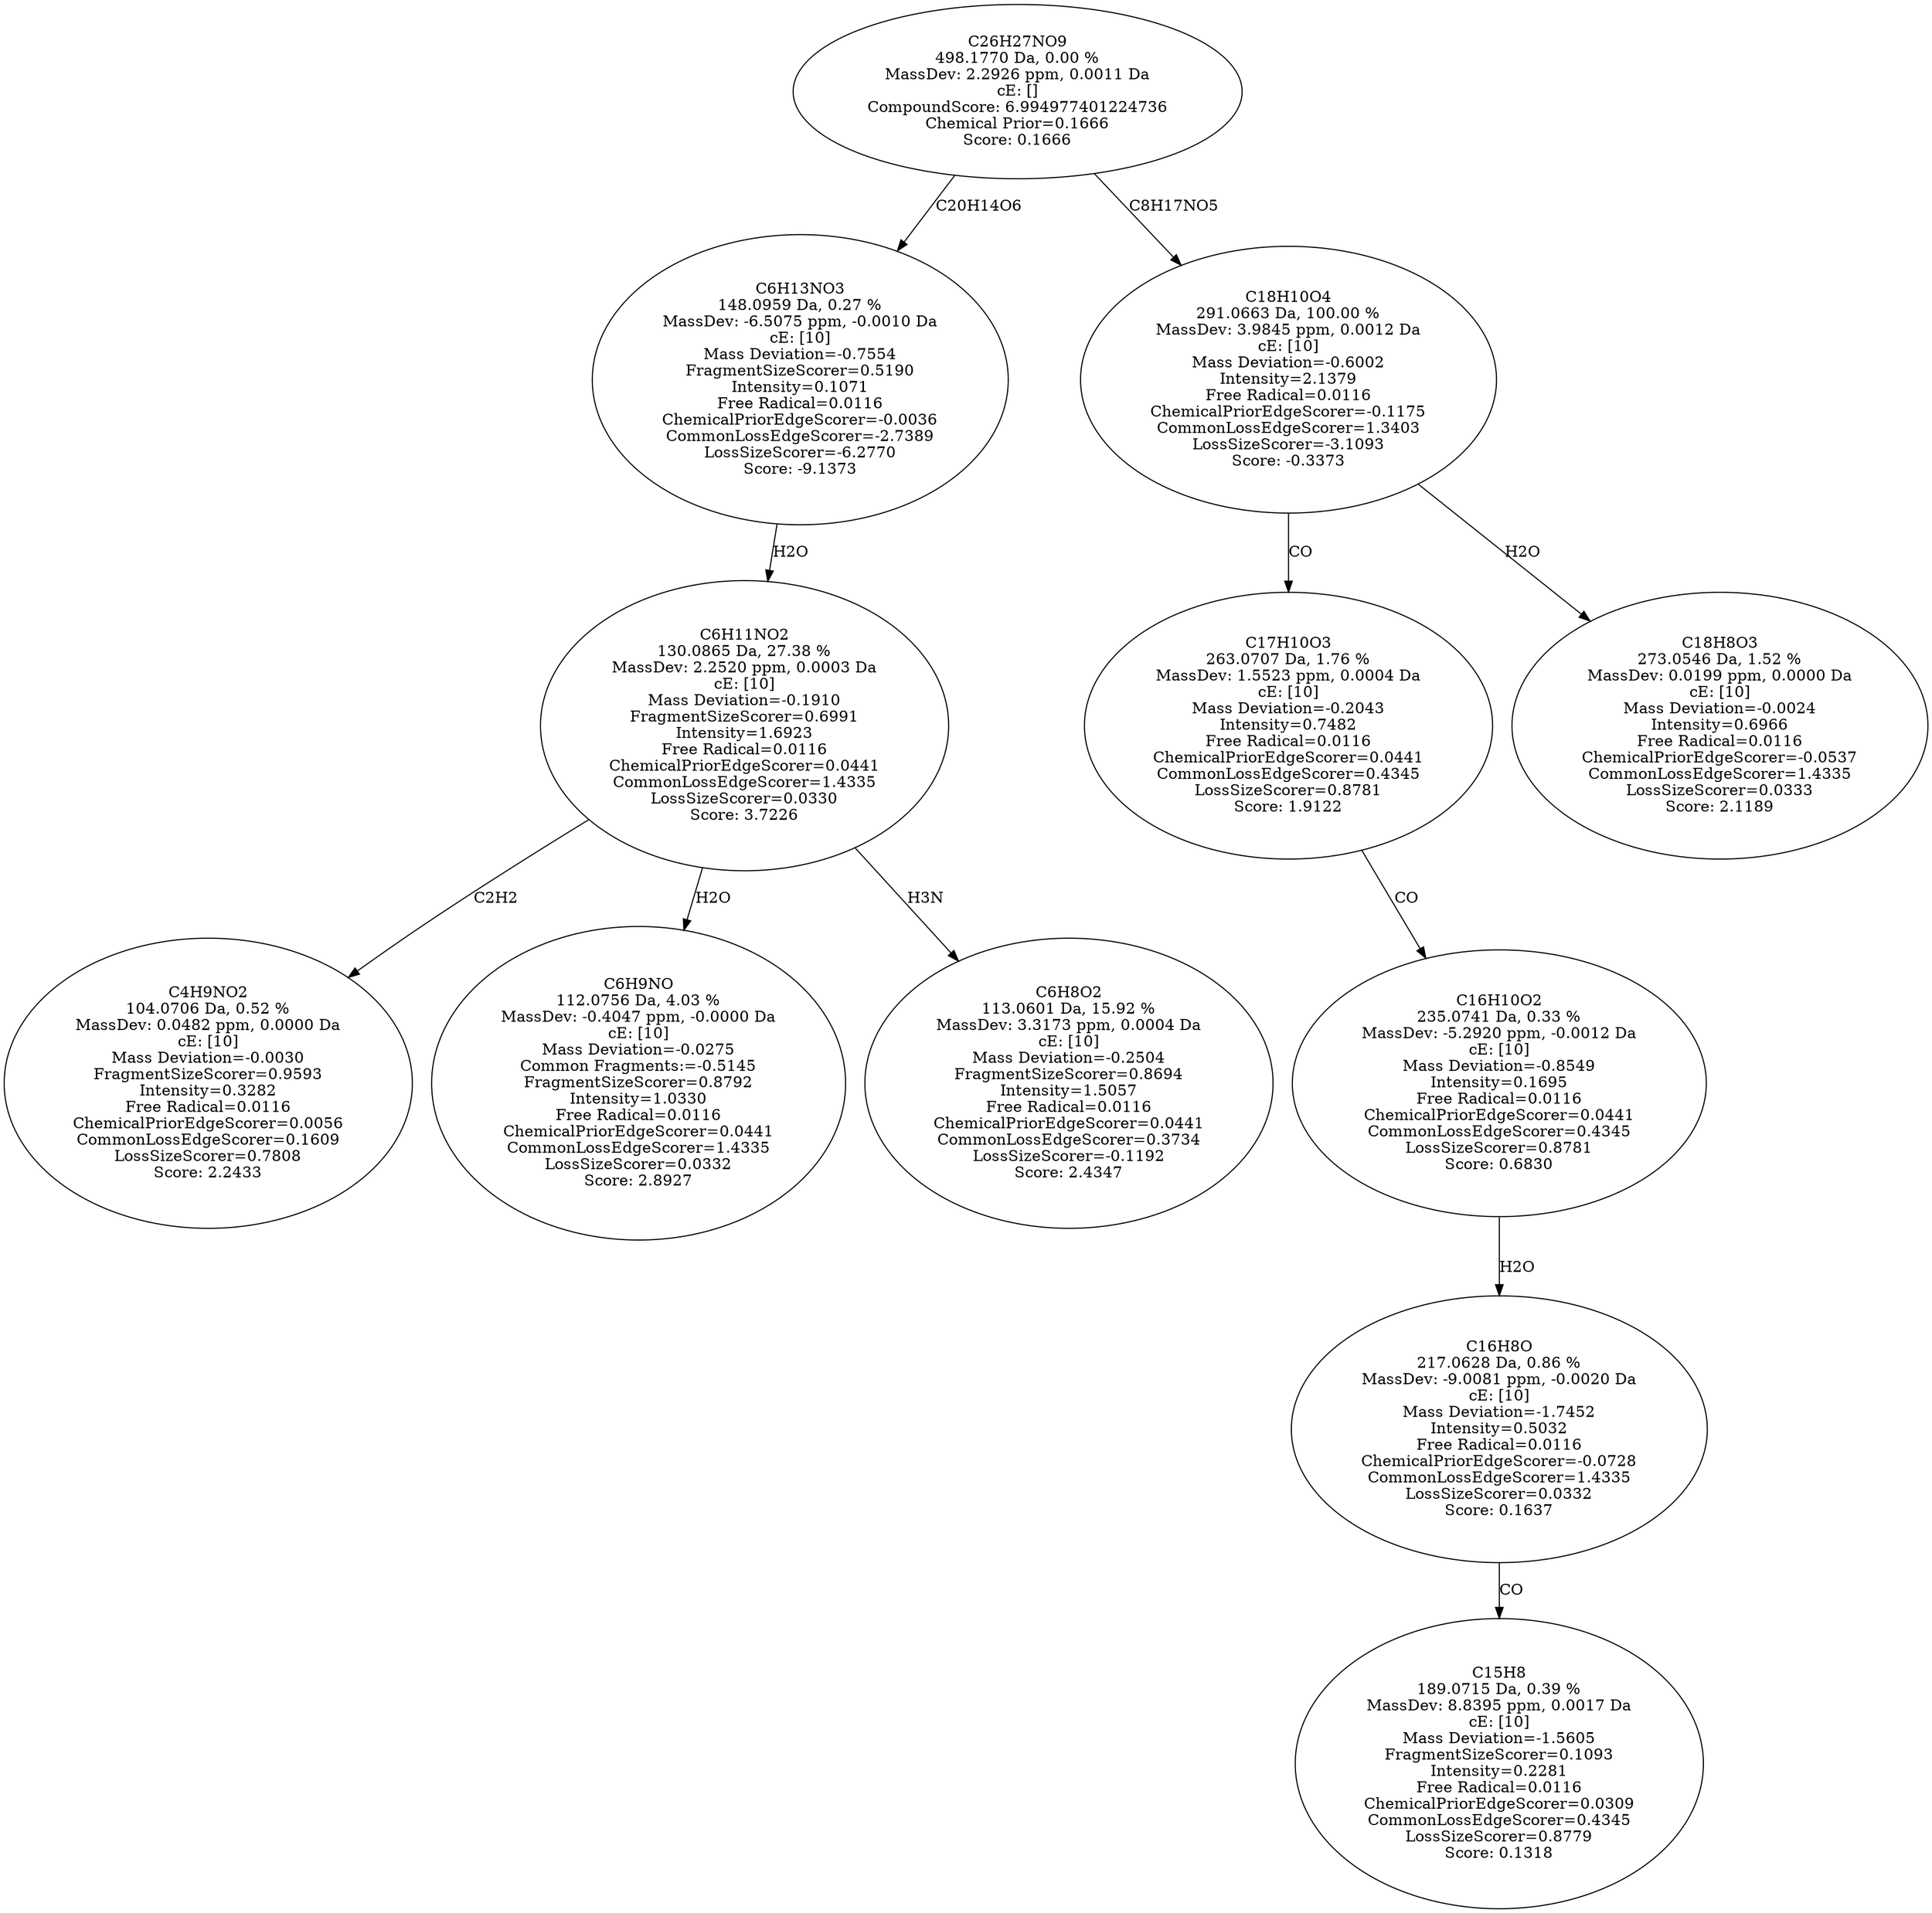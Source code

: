 strict digraph {
v1 [label="C4H9NO2\n104.0706 Da, 0.52 %\nMassDev: 0.0482 ppm, 0.0000 Da\ncE: [10]\nMass Deviation=-0.0030\nFragmentSizeScorer=0.9593\nIntensity=0.3282\nFree Radical=0.0116\nChemicalPriorEdgeScorer=0.0056\nCommonLossEdgeScorer=0.1609\nLossSizeScorer=0.7808\nScore: 2.2433"];
v2 [label="C6H9NO\n112.0756 Da, 4.03 %\nMassDev: -0.4047 ppm, -0.0000 Da\ncE: [10]\nMass Deviation=-0.0275\nCommon Fragments:=-0.5145\nFragmentSizeScorer=0.8792\nIntensity=1.0330\nFree Radical=0.0116\nChemicalPriorEdgeScorer=0.0441\nCommonLossEdgeScorer=1.4335\nLossSizeScorer=0.0332\nScore: 2.8927"];
v3 [label="C6H8O2\n113.0601 Da, 15.92 %\nMassDev: 3.3173 ppm, 0.0004 Da\ncE: [10]\nMass Deviation=-0.2504\nFragmentSizeScorer=0.8694\nIntensity=1.5057\nFree Radical=0.0116\nChemicalPriorEdgeScorer=0.0441\nCommonLossEdgeScorer=0.3734\nLossSizeScorer=-0.1192\nScore: 2.4347"];
v4 [label="C6H11NO2\n130.0865 Da, 27.38 %\nMassDev: 2.2520 ppm, 0.0003 Da\ncE: [10]\nMass Deviation=-0.1910\nFragmentSizeScorer=0.6991\nIntensity=1.6923\nFree Radical=0.0116\nChemicalPriorEdgeScorer=0.0441\nCommonLossEdgeScorer=1.4335\nLossSizeScorer=0.0330\nScore: 3.7226"];
v5 [label="C6H13NO3\n148.0959 Da, 0.27 %\nMassDev: -6.5075 ppm, -0.0010 Da\ncE: [10]\nMass Deviation=-0.7554\nFragmentSizeScorer=0.5190\nIntensity=0.1071\nFree Radical=0.0116\nChemicalPriorEdgeScorer=-0.0036\nCommonLossEdgeScorer=-2.7389\nLossSizeScorer=-6.2770\nScore: -9.1373"];
v6 [label="C15H8\n189.0715 Da, 0.39 %\nMassDev: 8.8395 ppm, 0.0017 Da\ncE: [10]\nMass Deviation=-1.5605\nFragmentSizeScorer=0.1093\nIntensity=0.2281\nFree Radical=0.0116\nChemicalPriorEdgeScorer=0.0309\nCommonLossEdgeScorer=0.4345\nLossSizeScorer=0.8779\nScore: 0.1318"];
v7 [label="C16H8O\n217.0628 Da, 0.86 %\nMassDev: -9.0081 ppm, -0.0020 Da\ncE: [10]\nMass Deviation=-1.7452\nIntensity=0.5032\nFree Radical=0.0116\nChemicalPriorEdgeScorer=-0.0728\nCommonLossEdgeScorer=1.4335\nLossSizeScorer=0.0332\nScore: 0.1637"];
v8 [label="C16H10O2\n235.0741 Da, 0.33 %\nMassDev: -5.2920 ppm, -0.0012 Da\ncE: [10]\nMass Deviation=-0.8549\nIntensity=0.1695\nFree Radical=0.0116\nChemicalPriorEdgeScorer=0.0441\nCommonLossEdgeScorer=0.4345\nLossSizeScorer=0.8781\nScore: 0.6830"];
v9 [label="C17H10O3\n263.0707 Da, 1.76 %\nMassDev: 1.5523 ppm, 0.0004 Da\ncE: [10]\nMass Deviation=-0.2043\nIntensity=0.7482\nFree Radical=0.0116\nChemicalPriorEdgeScorer=0.0441\nCommonLossEdgeScorer=0.4345\nLossSizeScorer=0.8781\nScore: 1.9122"];
v10 [label="C18H8O3\n273.0546 Da, 1.52 %\nMassDev: 0.0199 ppm, 0.0000 Da\ncE: [10]\nMass Deviation=-0.0024\nIntensity=0.6966\nFree Radical=0.0116\nChemicalPriorEdgeScorer=-0.0537\nCommonLossEdgeScorer=1.4335\nLossSizeScorer=0.0333\nScore: 2.1189"];
v11 [label="C18H10O4\n291.0663 Da, 100.00 %\nMassDev: 3.9845 ppm, 0.0012 Da\ncE: [10]\nMass Deviation=-0.6002\nIntensity=2.1379\nFree Radical=0.0116\nChemicalPriorEdgeScorer=-0.1175\nCommonLossEdgeScorer=1.3403\nLossSizeScorer=-3.1093\nScore: -0.3373"];
v12 [label="C26H27NO9\n498.1770 Da, 0.00 %\nMassDev: 2.2926 ppm, 0.0011 Da\ncE: []\nCompoundScore: 6.994977401224736\nChemical Prior=0.1666\nScore: 0.1666"];
v4 -> v1 [label="C2H2"];
v4 -> v2 [label="H2O"];
v4 -> v3 [label="H3N"];
v5 -> v4 [label="H2O"];
v12 -> v5 [label="C20H14O6"];
v7 -> v6 [label="CO"];
v8 -> v7 [label="H2O"];
v9 -> v8 [label="CO"];
v11 -> v9 [label="CO"];
v11 -> v10 [label="H2O"];
v12 -> v11 [label="C8H17NO5"];
}